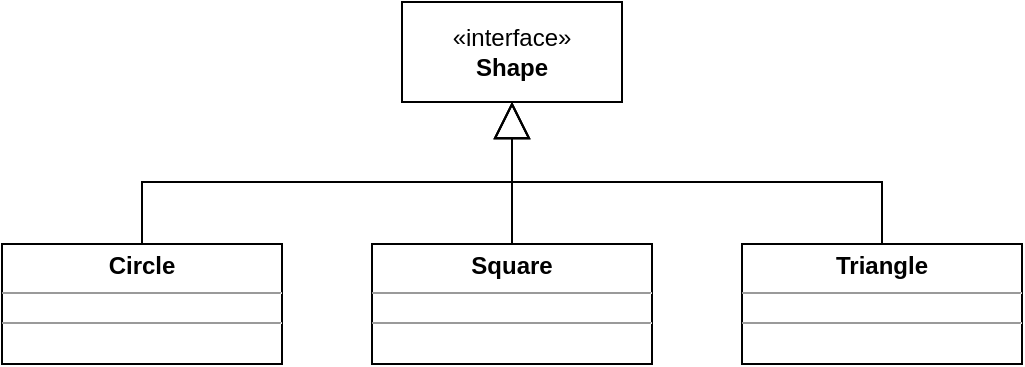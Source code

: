 <mxfile version="21.1.2" type="device">
  <diagram id="C5RBs43oDa-KdzZeNtuy" name="Page-1">
    <mxGraphModel dx="989" dy="582" grid="1" gridSize="10" guides="1" tooltips="1" connect="1" arrows="1" fold="1" page="1" pageScale="1" pageWidth="827" pageHeight="1169" math="0" shadow="0">
      <root>
        <mxCell id="WIyWlLk6GJQsqaUBKTNV-0" />
        <mxCell id="WIyWlLk6GJQsqaUBKTNV-1" parent="WIyWlLk6GJQsqaUBKTNV-0" />
        <mxCell id="-TWCYUmdYldsDmOlf4K1-0" value="«interface»&lt;br&gt;&lt;b&gt;Shape&lt;/b&gt;" style="html=1;whiteSpace=wrap;" parent="WIyWlLk6GJQsqaUBKTNV-1" vertex="1">
          <mxGeometry x="320" y="80" width="110" height="50" as="geometry" />
        </mxCell>
        <mxCell id="-TWCYUmdYldsDmOlf4K1-1" value="&lt;p style=&quot;margin:0px;margin-top:4px;text-align:center;&quot;&gt;&lt;b&gt;Circle&lt;/b&gt;&lt;br&gt;&lt;/p&gt;&lt;hr size=&quot;1&quot;&gt;&lt;div style=&quot;height:2px;&quot;&gt;&lt;/div&gt;&lt;hr size=&quot;1&quot;&gt;&lt;div style=&quot;height:2px;&quot;&gt;&lt;/div&gt;" style="verticalAlign=top;align=left;overflow=fill;fontSize=12;fontFamily=Helvetica;html=1;whiteSpace=wrap;" parent="WIyWlLk6GJQsqaUBKTNV-1" vertex="1">
          <mxGeometry x="120" y="201" width="140" height="60" as="geometry" />
        </mxCell>
        <mxCell id="-TWCYUmdYldsDmOlf4K1-2" value="&lt;p style=&quot;margin:0px;margin-top:4px;text-align:center;&quot;&gt;&lt;b&gt;Square&lt;/b&gt;&lt;br&gt;&lt;/p&gt;&lt;hr size=&quot;1&quot;&gt;&lt;div style=&quot;height:2px;&quot;&gt;&lt;/div&gt;&lt;hr size=&quot;1&quot;&gt;&lt;div style=&quot;height:2px;&quot;&gt;&lt;/div&gt;" style="verticalAlign=top;align=left;overflow=fill;fontSize=12;fontFamily=Helvetica;html=1;whiteSpace=wrap;" parent="WIyWlLk6GJQsqaUBKTNV-1" vertex="1">
          <mxGeometry x="305" y="201" width="140" height="60" as="geometry" />
        </mxCell>
        <mxCell id="-TWCYUmdYldsDmOlf4K1-3" value="&lt;p style=&quot;margin:0px;margin-top:4px;text-align:center;&quot;&gt;&lt;b&gt;Triangle&lt;/b&gt;&lt;br&gt;&lt;/p&gt;&lt;hr size=&quot;1&quot;&gt;&lt;div style=&quot;height:2px;&quot;&gt;&lt;/div&gt;&lt;hr size=&quot;1&quot;&gt;&lt;div style=&quot;height:2px;&quot;&gt;&lt;/div&gt;" style="verticalAlign=top;align=left;overflow=fill;fontSize=12;fontFamily=Helvetica;html=1;whiteSpace=wrap;" parent="WIyWlLk6GJQsqaUBKTNV-1" vertex="1">
          <mxGeometry x="490" y="201" width="140" height="60" as="geometry" />
        </mxCell>
        <mxCell id="-TWCYUmdYldsDmOlf4K1-4" value="" style="endArrow=block;endSize=16;endFill=0;html=1;rounded=0;edgeStyle=orthogonalEdgeStyle;" parent="WIyWlLk6GJQsqaUBKTNV-1" source="-TWCYUmdYldsDmOlf4K1-1" target="-TWCYUmdYldsDmOlf4K1-0" edge="1">
          <mxGeometry width="160" relative="1" as="geometry">
            <mxPoint x="190" y="160" as="sourcePoint" />
            <mxPoint x="350" y="160" as="targetPoint" />
            <Array as="points">
              <mxPoint x="190" y="170" />
              <mxPoint x="375" y="170" />
            </Array>
            <mxPoint as="offset" />
          </mxGeometry>
        </mxCell>
        <mxCell id="-TWCYUmdYldsDmOlf4K1-5" value="" style="endArrow=block;endSize=16;endFill=0;html=1;rounded=0;edgeStyle=orthogonalEdgeStyle;" parent="WIyWlLk6GJQsqaUBKTNV-1" source="-TWCYUmdYldsDmOlf4K1-3" target="-TWCYUmdYldsDmOlf4K1-0" edge="1">
          <mxGeometry width="160" relative="1" as="geometry">
            <mxPoint x="590" y="130" as="sourcePoint" />
            <mxPoint x="775" y="59" as="targetPoint" />
            <Array as="points">
              <mxPoint x="560" y="170" />
              <mxPoint x="375" y="170" />
            </Array>
            <mxPoint as="offset" />
          </mxGeometry>
        </mxCell>
        <mxCell id="-TWCYUmdYldsDmOlf4K1-6" value="" style="endArrow=block;endSize=16;endFill=0;html=1;rounded=0;" parent="WIyWlLk6GJQsqaUBKTNV-1" source="-TWCYUmdYldsDmOlf4K1-2" target="-TWCYUmdYldsDmOlf4K1-0" edge="1">
          <mxGeometry width="160" relative="1" as="geometry">
            <mxPoint x="405" y="391" as="sourcePoint" />
            <mxPoint x="190" y="320" as="targetPoint" />
            <mxPoint as="offset" />
          </mxGeometry>
        </mxCell>
      </root>
    </mxGraphModel>
  </diagram>
</mxfile>
